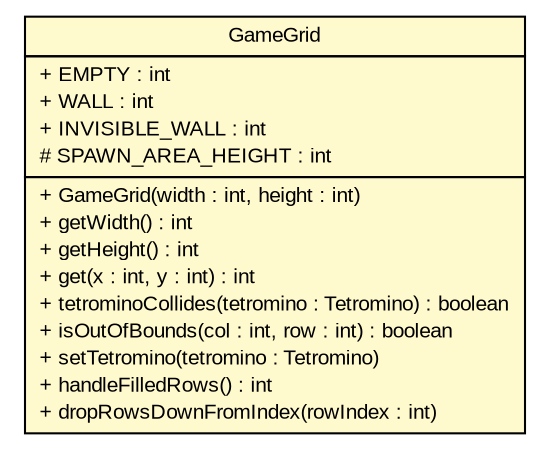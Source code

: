 #!/usr/local/bin/dot
#
# Class diagram 
# Generated by UMLGraph version R5_6 (http://www.umlgraph.org/)
#

digraph G {
	edge [fontname="arial",fontsize=10,labelfontname="arial",labelfontsize=10];
	node [fontname="arial",fontsize=10,shape=plaintext];
	nodesep=0.25;
	ranksep=0.5;
	// com.github.tilastokeskus.matertis.core.GameGrid
	c1837 [label=<<table title="com.github.tilastokeskus.matertis.core.GameGrid" border="0" cellborder="1" cellspacing="0" cellpadding="2" port="p" bgcolor="lemonChiffon" href="./GameGrid.html">
		<tr><td><table border="0" cellspacing="0" cellpadding="1">
<tr><td align="center" balign="center"> GameGrid </td></tr>
		</table></td></tr>
		<tr><td><table border="0" cellspacing="0" cellpadding="1">
<tr><td align="left" balign="left"> + EMPTY : int </td></tr>
<tr><td align="left" balign="left"> + WALL : int </td></tr>
<tr><td align="left" balign="left"> + INVISIBLE_WALL : int </td></tr>
<tr><td align="left" balign="left"> # SPAWN_AREA_HEIGHT : int </td></tr>
		</table></td></tr>
		<tr><td><table border="0" cellspacing="0" cellpadding="1">
<tr><td align="left" balign="left"> + GameGrid(width : int, height : int) </td></tr>
<tr><td align="left" balign="left"> + getWidth() : int </td></tr>
<tr><td align="left" balign="left"> + getHeight() : int </td></tr>
<tr><td align="left" balign="left"> + get(x : int, y : int) : int </td></tr>
<tr><td align="left" balign="left"> + tetrominoCollides(tetromino : Tetromino) : boolean </td></tr>
<tr><td align="left" balign="left"> + isOutOfBounds(col : int, row : int) : boolean </td></tr>
<tr><td align="left" balign="left"> + setTetromino(tetromino : Tetromino) </td></tr>
<tr><td align="left" balign="left"> + handleFilledRows() : int </td></tr>
<tr><td align="left" balign="left"> + dropRowsDownFromIndex(rowIndex : int) </td></tr>
		</table></td></tr>
		</table>>, URL="./GameGrid.html", fontname="arial", fontcolor="black", fontsize=10.0];
}

